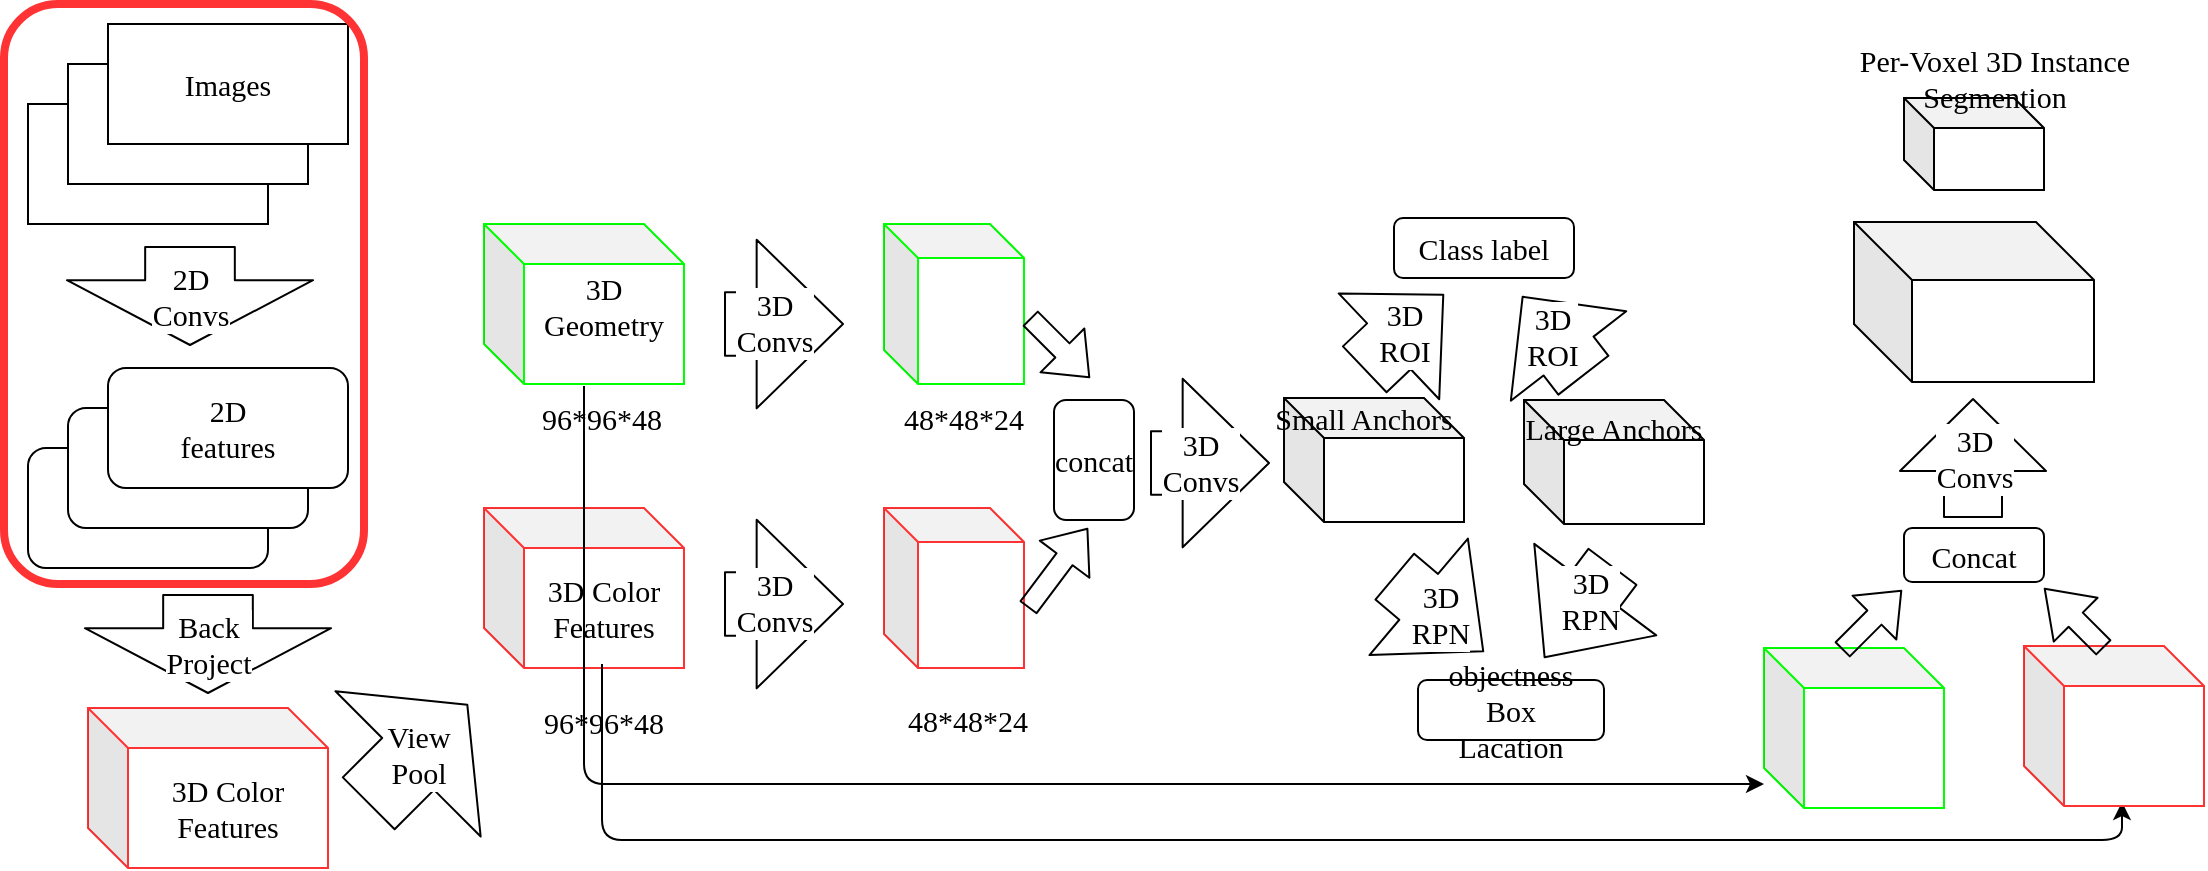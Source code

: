 <mxfile version="11.0.2" type="github"><diagram id="8dTToDnn2G2WXomE8Tt0" name="Page-1"><mxGraphModel dx="2123" dy="629" grid="1" gridSize="10" guides="1" tooltips="1" connect="1" arrows="1" fold="1" page="1" pageScale="1" pageWidth="827" pageHeight="1169" math="0" shadow="0"><root><mxCell id="0"/><mxCell id="1" parent="0"/><mxCell id="JRq2Q3PBXSEXSQGoBKzm-1" value="" style="rounded=0;whiteSpace=wrap;html=1;fontFamily=Times New Roman;fontSize=15;" parent="1" vertex="1"><mxGeometry x="12" y="60" width="120" height="60" as="geometry"/></mxCell><mxCell id="JRq2Q3PBXSEXSQGoBKzm-2" value="" style="rounded=0;whiteSpace=wrap;html=1;fontFamily=Times New Roman;fontSize=15;" parent="1" vertex="1"><mxGeometry x="32" y="40" width="120" height="60" as="geometry"/></mxCell><mxCell id="JRq2Q3PBXSEXSQGoBKzm-3" value="Images" style="rounded=0;whiteSpace=wrap;html=1;fontFamily=Times New Roman;fontSize=15;" parent="1" vertex="1"><mxGeometry x="52" y="20" width="120" height="60" as="geometry"/></mxCell><mxCell id="JRq2Q3PBXSEXSQGoBKzm-4" value="2D&lt;br style=&quot;font-size: 15px;&quot;&gt;Convs" style="shape=flexArrow;endArrow=classic;html=1;endWidth=77.241;endSize=10.469;width=44.828;fontFamily=Times New Roman;fontSize=15;" parent="1" edge="1"><mxGeometry width="50" height="50" relative="1" as="geometry"><mxPoint x="93" y="131" as="sourcePoint"/><mxPoint x="93" y="181" as="targetPoint"/></mxGeometry></mxCell><mxCell id="JRq2Q3PBXSEXSQGoBKzm-5" value="" style="rounded=1;whiteSpace=wrap;html=1;fontFamily=Times New Roman;fontSize=15;" parent="1" vertex="1"><mxGeometry x="12" y="232" width="120" height="60" as="geometry"/></mxCell><mxCell id="JRq2Q3PBXSEXSQGoBKzm-6" value="" style="rounded=1;whiteSpace=wrap;html=1;fontFamily=Times New Roman;fontSize=15;" parent="1" vertex="1"><mxGeometry x="32" y="212" width="120" height="60" as="geometry"/></mxCell><mxCell id="JRq2Q3PBXSEXSQGoBKzm-7" value="2D&lt;br style=&quot;font-size: 15px;&quot;&gt;features" style="rounded=1;whiteSpace=wrap;html=1;fontFamily=Times New Roman;fontSize=15;" parent="1" vertex="1"><mxGeometry x="52" y="192" width="120" height="60" as="geometry"/></mxCell><mxCell id="JRq2Q3PBXSEXSQGoBKzm-8" value="Back&lt;br style=&quot;font-size: 15px;&quot;&gt;Project" style="shape=flexArrow;endArrow=classic;html=1;endWidth=77.241;endSize=10.469;width=44.828;fontFamily=Times New Roman;fontSize=15;" parent="1" edge="1"><mxGeometry width="50" height="50" relative="1" as="geometry"><mxPoint x="102" y="305" as="sourcePoint"/><mxPoint x="102" y="355" as="targetPoint"/></mxGeometry></mxCell><mxCell id="JRq2Q3PBXSEXSQGoBKzm-9" value="3D Color&lt;br style=&quot;font-size: 15px;&quot;&gt;Features" style="shape=cube;whiteSpace=wrap;html=1;boundedLbl=1;backgroundOutline=1;darkOpacity=0.05;darkOpacity2=0.1;strokeColor=#FF3333;fontFamily=Times New Roman;fontSize=15;" parent="1" vertex="1"><mxGeometry x="42" y="362" width="120" height="80" as="geometry"/></mxCell><mxCell id="JRq2Q3PBXSEXSQGoBKzm-10" value="View&lt;br style=&quot;font-size: 15px;&quot;&gt;Pool" style="shape=flexArrow;endArrow=classic;html=1;endWidth=65;endSize=13.625;width=36.667;fontFamily=Times New Roman;fontSize=15;" parent="1" edge="1"><mxGeometry width="50" height="50" relative="1" as="geometry"><mxPoint x="182" y="410" as="sourcePoint"/><mxPoint x="232" y="360" as="targetPoint"/></mxGeometry></mxCell><mxCell id="JRq2Q3PBXSEXSQGoBKzm-12" value="3D&lt;br style=&quot;font-size: 15px;&quot;&gt;Geometry&lt;br style=&quot;font-size: 15px;&quot;&gt;&amp;nbsp; &amp;nbsp;&amp;nbsp;" style="shape=cube;whiteSpace=wrap;html=1;boundedLbl=1;backgroundOutline=1;darkOpacity=0.05;darkOpacity2=0.1;strokeColor=#00FF00;fontFamily=Times New Roman;fontSize=15;" parent="1" vertex="1"><mxGeometry x="240" y="120" width="100" height="80" as="geometry"/></mxCell><mxCell id="JRq2Q3PBXSEXSQGoBKzm-13" value="3D Color&lt;br style=&quot;font-size: 15px;&quot;&gt;Features" style="shape=cube;whiteSpace=wrap;html=1;boundedLbl=1;backgroundOutline=1;darkOpacity=0.05;darkOpacity2=0.1;strokeColor=#FF3333;fontFamily=Times New Roman;fontSize=15;" parent="1" vertex="1"><mxGeometry x="240" y="262" width="100" height="80" as="geometry"/></mxCell><mxCell id="JRq2Q3PBXSEXSQGoBKzm-14" value="96*96*48" style="text;html=1;fontFamily=Times New Roman;fontSize=15;" parent="1" vertex="1"><mxGeometry x="267" y="202" width="70" height="30" as="geometry"/></mxCell><mxCell id="JRq2Q3PBXSEXSQGoBKzm-15" value="" style="shape=flexArrow;endArrow=classic;html=1;endWidth=51.667;endSize=14.058;width=31.667;fontFamily=Times New Roman;fontSize=15;" parent="1" edge="1"><mxGeometry width="50" height="50" relative="1" as="geometry"><mxPoint x="360" y="170" as="sourcePoint"/><mxPoint x="420" y="170" as="targetPoint"/></mxGeometry></mxCell><mxCell id="JRq2Q3PBXSEXSQGoBKzm-16" value="3D&lt;br style=&quot;font-size: 15px;&quot;&gt;Convs" style="text;html=1;resizable=0;points=[];align=center;verticalAlign=middle;labelBackgroundColor=#ffffff;fontFamily=Times New Roman;fontSize=15;" parent="JRq2Q3PBXSEXSQGoBKzm-15" vertex="1" connectable="0"><mxGeometry x="-0.183" y="13" relative="1" as="geometry"><mxPoint y="12" as="offset"/></mxGeometry></mxCell><mxCell id="JRq2Q3PBXSEXSQGoBKzm-17" value="" style="shape=flexArrow;endArrow=classic;html=1;endWidth=51.667;endSize=14.058;width=31.667;fontFamily=Times New Roman;fontSize=15;" parent="1" edge="1"><mxGeometry width="50" height="50" relative="1" as="geometry"><mxPoint x="360" y="310" as="sourcePoint"/><mxPoint x="420" y="310" as="targetPoint"/></mxGeometry></mxCell><mxCell id="JRq2Q3PBXSEXSQGoBKzm-18" value="3D&lt;br style=&quot;font-size: 15px;&quot;&gt;Convs" style="text;html=1;resizable=0;points=[];align=center;verticalAlign=middle;labelBackgroundColor=#ffffff;fontFamily=Times New Roman;fontSize=15;" parent="JRq2Q3PBXSEXSQGoBKzm-17" vertex="1" connectable="0"><mxGeometry x="-0.183" y="13" relative="1" as="geometry"><mxPoint y="12" as="offset"/></mxGeometry></mxCell><mxCell id="JRq2Q3PBXSEXSQGoBKzm-19" value="" style="shape=cube;whiteSpace=wrap;html=1;boundedLbl=1;backgroundOutline=1;darkOpacity=0.05;darkOpacity2=0.1;size=17;strokeColor=#00FF00;fontFamily=Times New Roman;fontSize=15;" parent="1" vertex="1"><mxGeometry x="440" y="120" width="70" height="80" as="geometry"/></mxCell><mxCell id="JRq2Q3PBXSEXSQGoBKzm-22" value="" style="shape=cube;whiteSpace=wrap;html=1;boundedLbl=1;backgroundOutline=1;darkOpacity=0.05;darkOpacity2=0.1;size=17;strokeColor=#FF3333;fontFamily=Times New Roman;fontSize=15;" parent="1" vertex="1"><mxGeometry x="440" y="262" width="70" height="80" as="geometry"/></mxCell><mxCell id="JRq2Q3PBXSEXSQGoBKzm-23" value="concat" style="rounded=1;whiteSpace=wrap;html=1;fontFamily=Times New Roman;fontSize=15;" parent="1" vertex="1"><mxGeometry x="525" y="208" width="40" height="60" as="geometry"/></mxCell><mxCell id="JRq2Q3PBXSEXSQGoBKzm-26" value="" style="shape=flexArrow;endArrow=classic;html=1;endWidth=51.667;endSize=14.058;width=31.667;fontFamily=Times New Roman;fontSize=15;" parent="1" edge="1"><mxGeometry width="50" height="50" relative="1" as="geometry"><mxPoint x="573" y="239.5" as="sourcePoint"/><mxPoint x="633" y="239.5" as="targetPoint"/></mxGeometry></mxCell><mxCell id="JRq2Q3PBXSEXSQGoBKzm-27" value="3D&lt;br style=&quot;font-size: 15px;&quot;&gt;Convs" style="text;html=1;resizable=0;points=[];align=center;verticalAlign=middle;labelBackgroundColor=#ffffff;fontFamily=Times New Roman;fontSize=15;" parent="JRq2Q3PBXSEXSQGoBKzm-26" vertex="1" connectable="0"><mxGeometry x="-0.183" y="13" relative="1" as="geometry"><mxPoint y="12" as="offset"/></mxGeometry></mxCell><mxCell id="JRq2Q3PBXSEXSQGoBKzm-28" value="" style="shape=cube;whiteSpace=wrap;html=1;boundedLbl=1;backgroundOutline=1;darkOpacity=0.05;darkOpacity2=0.1;fontFamily=Times New Roman;fontSize=15;" parent="1" vertex="1"><mxGeometry x="640" y="207" width="90" height="62" as="geometry"/></mxCell><mxCell id="JRq2Q3PBXSEXSQGoBKzm-30" value="" style="shape=cube;whiteSpace=wrap;html=1;boundedLbl=1;backgroundOutline=1;darkOpacity=0.05;darkOpacity2=0.1;fontFamily=Times New Roman;fontSize=15;" parent="1" vertex="1"><mxGeometry x="760" y="208" width="90" height="62" as="geometry"/></mxCell><mxCell id="JRq2Q3PBXSEXSQGoBKzm-32" value="Small Anchors" style="text;html=1;strokeColor=none;fillColor=none;align=center;verticalAlign=middle;whiteSpace=wrap;rounded=0;fontFamily=Times New Roman;fontSize=15;" parent="1" vertex="1"><mxGeometry x="630" y="207" width="100" height="20" as="geometry"/></mxCell><mxCell id="JRq2Q3PBXSEXSQGoBKzm-33" value="Large Anchors" style="text;html=1;strokeColor=none;fillColor=none;align=center;verticalAlign=middle;whiteSpace=wrap;rounded=0;fontFamily=Times New Roman;fontSize=15;" parent="1" vertex="1"><mxGeometry x="755" y="212" width="100" height="20" as="geometry"/></mxCell><mxCell id="JRq2Q3PBXSEXSQGoBKzm-34" value="3D&lt;br style=&quot;font-size: 15px;&quot;&gt;ROI" style="shape=flexArrow;endArrow=classic;html=1;endWidth=40.333;endSize=12.16;width=31.667;fontFamily=Times New Roman;fontSize=15;" parent="1" edge="1"><mxGeometry width="50" height="50" relative="1" as="geometry"><mxPoint x="680" y="193" as="sourcePoint"/><mxPoint x="720" y="155" as="targetPoint"/></mxGeometry></mxCell><mxCell id="JRq2Q3PBXSEXSQGoBKzm-37" value="Class label" style="rounded=1;whiteSpace=wrap;html=1;fontFamily=Times New Roman;fontSize=15;" parent="1" vertex="1"><mxGeometry x="695" y="117" width="90" height="30" as="geometry"/></mxCell><mxCell id="JRq2Q3PBXSEXSQGoBKzm-38" value="3D&lt;br style=&quot;font-size: 15px;&quot;&gt;RPN" style="shape=flexArrow;endArrow=classic;html=1;endWidth=45.278;endSize=13.75;width=30;fontFamily=Times New Roman;fontSize=15;" parent="1" edge="1"><mxGeometry width="50" height="50" relative="1" as="geometry"><mxPoint x="695" y="296" as="sourcePoint"/><mxPoint x="740" y="334" as="targetPoint"/></mxGeometry></mxCell><mxCell id="JRq2Q3PBXSEXSQGoBKzm-39" value="" style="shape=flexArrow;endArrow=classic;html=1;endWidth=45.278;endSize=13.75;width=30;fontFamily=Times New Roman;fontSize=15;" parent="1" edge="1"><mxGeometry width="50" height="50" relative="1" as="geometry"><mxPoint x="804.5" y="291" as="sourcePoint"/><mxPoint x="770" y="337" as="targetPoint"/></mxGeometry></mxCell><mxCell id="JRq2Q3PBXSEXSQGoBKzm-40" value="3D&lt;br style=&quot;font-size: 15px;&quot;&gt;RPN" style="text;html=1;resizable=0;points=[];align=center;verticalAlign=middle;labelBackgroundColor=#ffffff;fontFamily=Times New Roman;fontSize=15;" parent="JRq2Q3PBXSEXSQGoBKzm-39" vertex="1" connectable="0"><mxGeometry x="-0.362" y="-1" relative="1" as="geometry"><mxPoint y="3" as="offset"/></mxGeometry></mxCell><mxCell id="JRq2Q3PBXSEXSQGoBKzm-41" value="objectness Box&lt;br style=&quot;font-size: 15px;&quot;&gt;Lacation" style="rounded=1;whiteSpace=wrap;html=1;fontFamily=Times New Roman;fontSize=15;" parent="1" vertex="1"><mxGeometry x="707" y="348" width="93" height="30" as="geometry"/></mxCell><mxCell id="W9sIAA5rkvRDu5AHwiE3-2" value="" style="endArrow=classic;html=1;exitX=0;exitY=0;exitDx=60;exitDy=80;exitPerimeter=0;entryX=0.556;entryY=1;entryDx=0;entryDy=0;entryPerimeter=0;fontFamily=Times New Roman;fontSize=15;" edge="1" parent="1"><mxGeometry width="50" height="50" relative="1" as="geometry"><mxPoint x="299" y="340" as="sourcePoint"/><mxPoint x="1059" y="409" as="targetPoint"/><Array as="points"><mxPoint x="299" y="428"/><mxPoint x="1059" y="428"/></Array></mxGeometry></mxCell><mxCell id="W9sIAA5rkvRDu5AHwiE3-3" value="" style="endArrow=classic;html=1;exitX=0.5;exitY=1.038;exitDx=0;exitDy=0;exitPerimeter=0;fontFamily=Times New Roman;fontSize=15;" edge="1" parent="1"><mxGeometry width="50" height="50" relative="1" as="geometry"><mxPoint x="290" y="201" as="sourcePoint"/><mxPoint x="880" y="400" as="targetPoint"/><Array as="points"><mxPoint x="290" y="400"/></Array></mxGeometry></mxCell><mxCell id="W9sIAA5rkvRDu5AHwiE3-4" value="" style="shape=cube;whiteSpace=wrap;html=1;boundedLbl=1;backgroundOutline=1;darkOpacity=0.05;darkOpacity2=0.1;strokeColor=#00FF00;fontFamily=Times New Roman;fontSize=15;" vertex="1" parent="1"><mxGeometry x="880" y="332" width="90" height="80" as="geometry"/></mxCell><mxCell id="W9sIAA5rkvRDu5AHwiE3-5" value="" style="shape=cube;whiteSpace=wrap;html=1;boundedLbl=1;backgroundOutline=1;darkOpacity=0.05;darkOpacity2=0.1;strokeColor=#FF3333;fontFamily=Times New Roman;fontSize=15;" vertex="1" parent="1"><mxGeometry x="1010" y="331" width="90" height="80" as="geometry"/></mxCell><mxCell id="W9sIAA5rkvRDu5AHwiE3-7" value="" style="shape=flexArrow;endArrow=classic;html=1;fontFamily=Times New Roman;fontSize=15;" edge="1" parent="1"><mxGeometry width="50" height="50" relative="1" as="geometry"><mxPoint x="919" y="333" as="sourcePoint"/><mxPoint x="949" y="303" as="targetPoint"/></mxGeometry></mxCell><mxCell id="W9sIAA5rkvRDu5AHwiE3-8" value="" style="shape=flexArrow;endArrow=classic;html=1;width=10;endSize=6.97;fontFamily=Times New Roman;fontSize=15;" edge="1" parent="1"><mxGeometry width="50" height="50" relative="1" as="geometry"><mxPoint x="1050" y="332" as="sourcePoint"/><mxPoint x="1020" y="302" as="targetPoint"/></mxGeometry></mxCell><mxCell id="W9sIAA5rkvRDu5AHwiE3-9" value="Concat" style="rounded=1;whiteSpace=wrap;html=1;fontFamily=Times New Roman;fontSize=15;" vertex="1" parent="1"><mxGeometry x="950" y="272" width="70" height="27" as="geometry"/></mxCell><mxCell id="W9sIAA5rkvRDu5AHwiE3-10" value="3D&lt;br style=&quot;font-size: 15px;&quot;&gt;Convs" style="shape=flexArrow;endArrow=classic;html=1;endWidth=43;endSize=11.67;width=29;fontFamily=Times New Roman;fontSize=15;" edge="1" parent="1"><mxGeometry width="50" height="50" relative="1" as="geometry"><mxPoint x="984.5" y="267" as="sourcePoint"/><mxPoint x="984.5" y="207" as="targetPoint"/></mxGeometry></mxCell><mxCell id="W9sIAA5rkvRDu5AHwiE3-12" value="" style="shape=cube;whiteSpace=wrap;html=1;boundedLbl=1;backgroundOutline=1;darkOpacity=0.05;darkOpacity2=0.1;size=29;fontFamily=Times New Roman;fontSize=15;" vertex="1" parent="1"><mxGeometry x="925" y="119" width="120" height="80" as="geometry"/></mxCell><mxCell id="W9sIAA5rkvRDu5AHwiE3-13" value="" style="shape=cube;whiteSpace=wrap;html=1;boundedLbl=1;backgroundOutline=1;darkOpacity=0.05;darkOpacity2=0.1;size=15;fontFamily=Times New Roman;fontSize=15;" vertex="1" parent="1"><mxGeometry x="950" y="57" width="70" height="46" as="geometry"/></mxCell><mxCell id="W9sIAA5rkvRDu5AHwiE3-14" value="Per-Voxel 3D Instance Segmention" style="text;html=1;strokeColor=none;fillColor=none;align=center;verticalAlign=middle;whiteSpace=wrap;rounded=0;fontFamily=Times New Roman;fontSize=15;" vertex="1" parent="1"><mxGeometry x="890" y="37" width="211" height="20" as="geometry"/></mxCell><mxCell id="W9sIAA5rkvRDu5AHwiE3-15" value="" style="rounded=1;whiteSpace=wrap;html=1;fillColor=none;strokeColor=#FF3333;strokeWidth=4;fontFamily=Times New Roman;fontSize=15;" vertex="1" parent="1"><mxGeometry y="10" width="180" height="290" as="geometry"/></mxCell><mxCell id="W9sIAA5rkvRDu5AHwiE3-18" value="96*96*48" style="text;html=1;fontFamily=Times New Roman;fontSize=15;" vertex="1" parent="1"><mxGeometry x="268" y="354" width="70" height="30" as="geometry"/></mxCell><mxCell id="W9sIAA5rkvRDu5AHwiE3-20" value="48*48*24" style="text;html=1;fontFamily=Times New Roman;fontSize=15;" vertex="1" parent="1"><mxGeometry x="450" y="353" width="70" height="30" as="geometry"/></mxCell><mxCell id="W9sIAA5rkvRDu5AHwiE3-21" value="48*48*24" style="text;html=1;fontFamily=Times New Roman;fontSize=15;" vertex="1" parent="1"><mxGeometry x="448" y="202" width="70" height="30" as="geometry"/></mxCell><mxCell id="W9sIAA5rkvRDu5AHwiE3-22" value="" style="shape=flexArrow;endArrow=classic;html=1;fontFamily=Times New Roman;fontSize=15;" edge="1" parent="1"><mxGeometry width="50" height="50" relative="1" as="geometry"><mxPoint x="512" y="312" as="sourcePoint"/><mxPoint x="542" y="272" as="targetPoint"/></mxGeometry></mxCell><mxCell id="W9sIAA5rkvRDu5AHwiE3-23" value="" style="shape=flexArrow;endArrow=classic;html=1;fontFamily=Times New Roman;fontSize=15;" edge="1" parent="1"><mxGeometry width="50" height="50" relative="1" as="geometry"><mxPoint x="513" y="167" as="sourcePoint"/><mxPoint x="543" y="197" as="targetPoint"/></mxGeometry></mxCell><mxCell id="W9sIAA5rkvRDu5AHwiE3-24" value="3D&lt;br style=&quot;font-size: 15px;&quot;&gt;ROI" style="shape=flexArrow;endArrow=classic;html=1;endWidth=40.333;endSize=12.16;width=31.667;entryX=0.578;entryY=1.033;entryDx=0;entryDy=0;entryPerimeter=0;fontFamily=Times New Roman;fontSize=15;" edge="1" parent="1"><mxGeometry width="50" height="50" relative="1" as="geometry"><mxPoint x="790" y="196" as="sourcePoint"/><mxPoint x="759" y="156" as="targetPoint"/></mxGeometry></mxCell></root></mxGraphModel></diagram></mxfile>